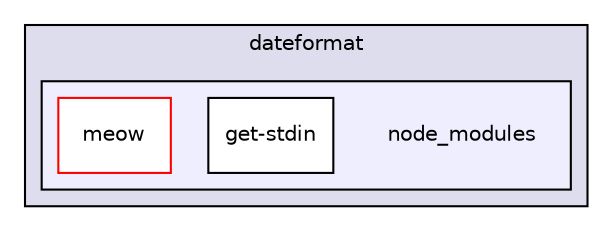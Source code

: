 digraph "gulp-src/node_modules/gulp/node_modules/gulp-util/node_modules/dateformat/node_modules" {
  compound=true
  node [ fontsize="10", fontname="Helvetica"];
  edge [ labelfontsize="10", labelfontname="Helvetica"];
  subgraph clusterdir_d460e09ba5b60602f741d19602308bba {
    graph [ bgcolor="#ddddee", pencolor="black", label="dateformat" fontname="Helvetica", fontsize="10", URL="dir_d460e09ba5b60602f741d19602308bba.html"]
  subgraph clusterdir_44c75b82700658100f8ee98105e674d7 {
    graph [ bgcolor="#eeeeff", pencolor="black", label="" URL="dir_44c75b82700658100f8ee98105e674d7.html"];
    dir_44c75b82700658100f8ee98105e674d7 [shape=plaintext label="node_modules"];
    dir_43fb9c1b387b32674f7596b9e6ceb53c [shape=box label="get-stdin" color="black" fillcolor="white" style="filled" URL="dir_43fb9c1b387b32674f7596b9e6ceb53c.html"];
    dir_2370cc447fb69741dd555610df2df3c8 [shape=box label="meow" color="red" fillcolor="white" style="filled" URL="dir_2370cc447fb69741dd555610df2df3c8.html"];
  }
  }
}
